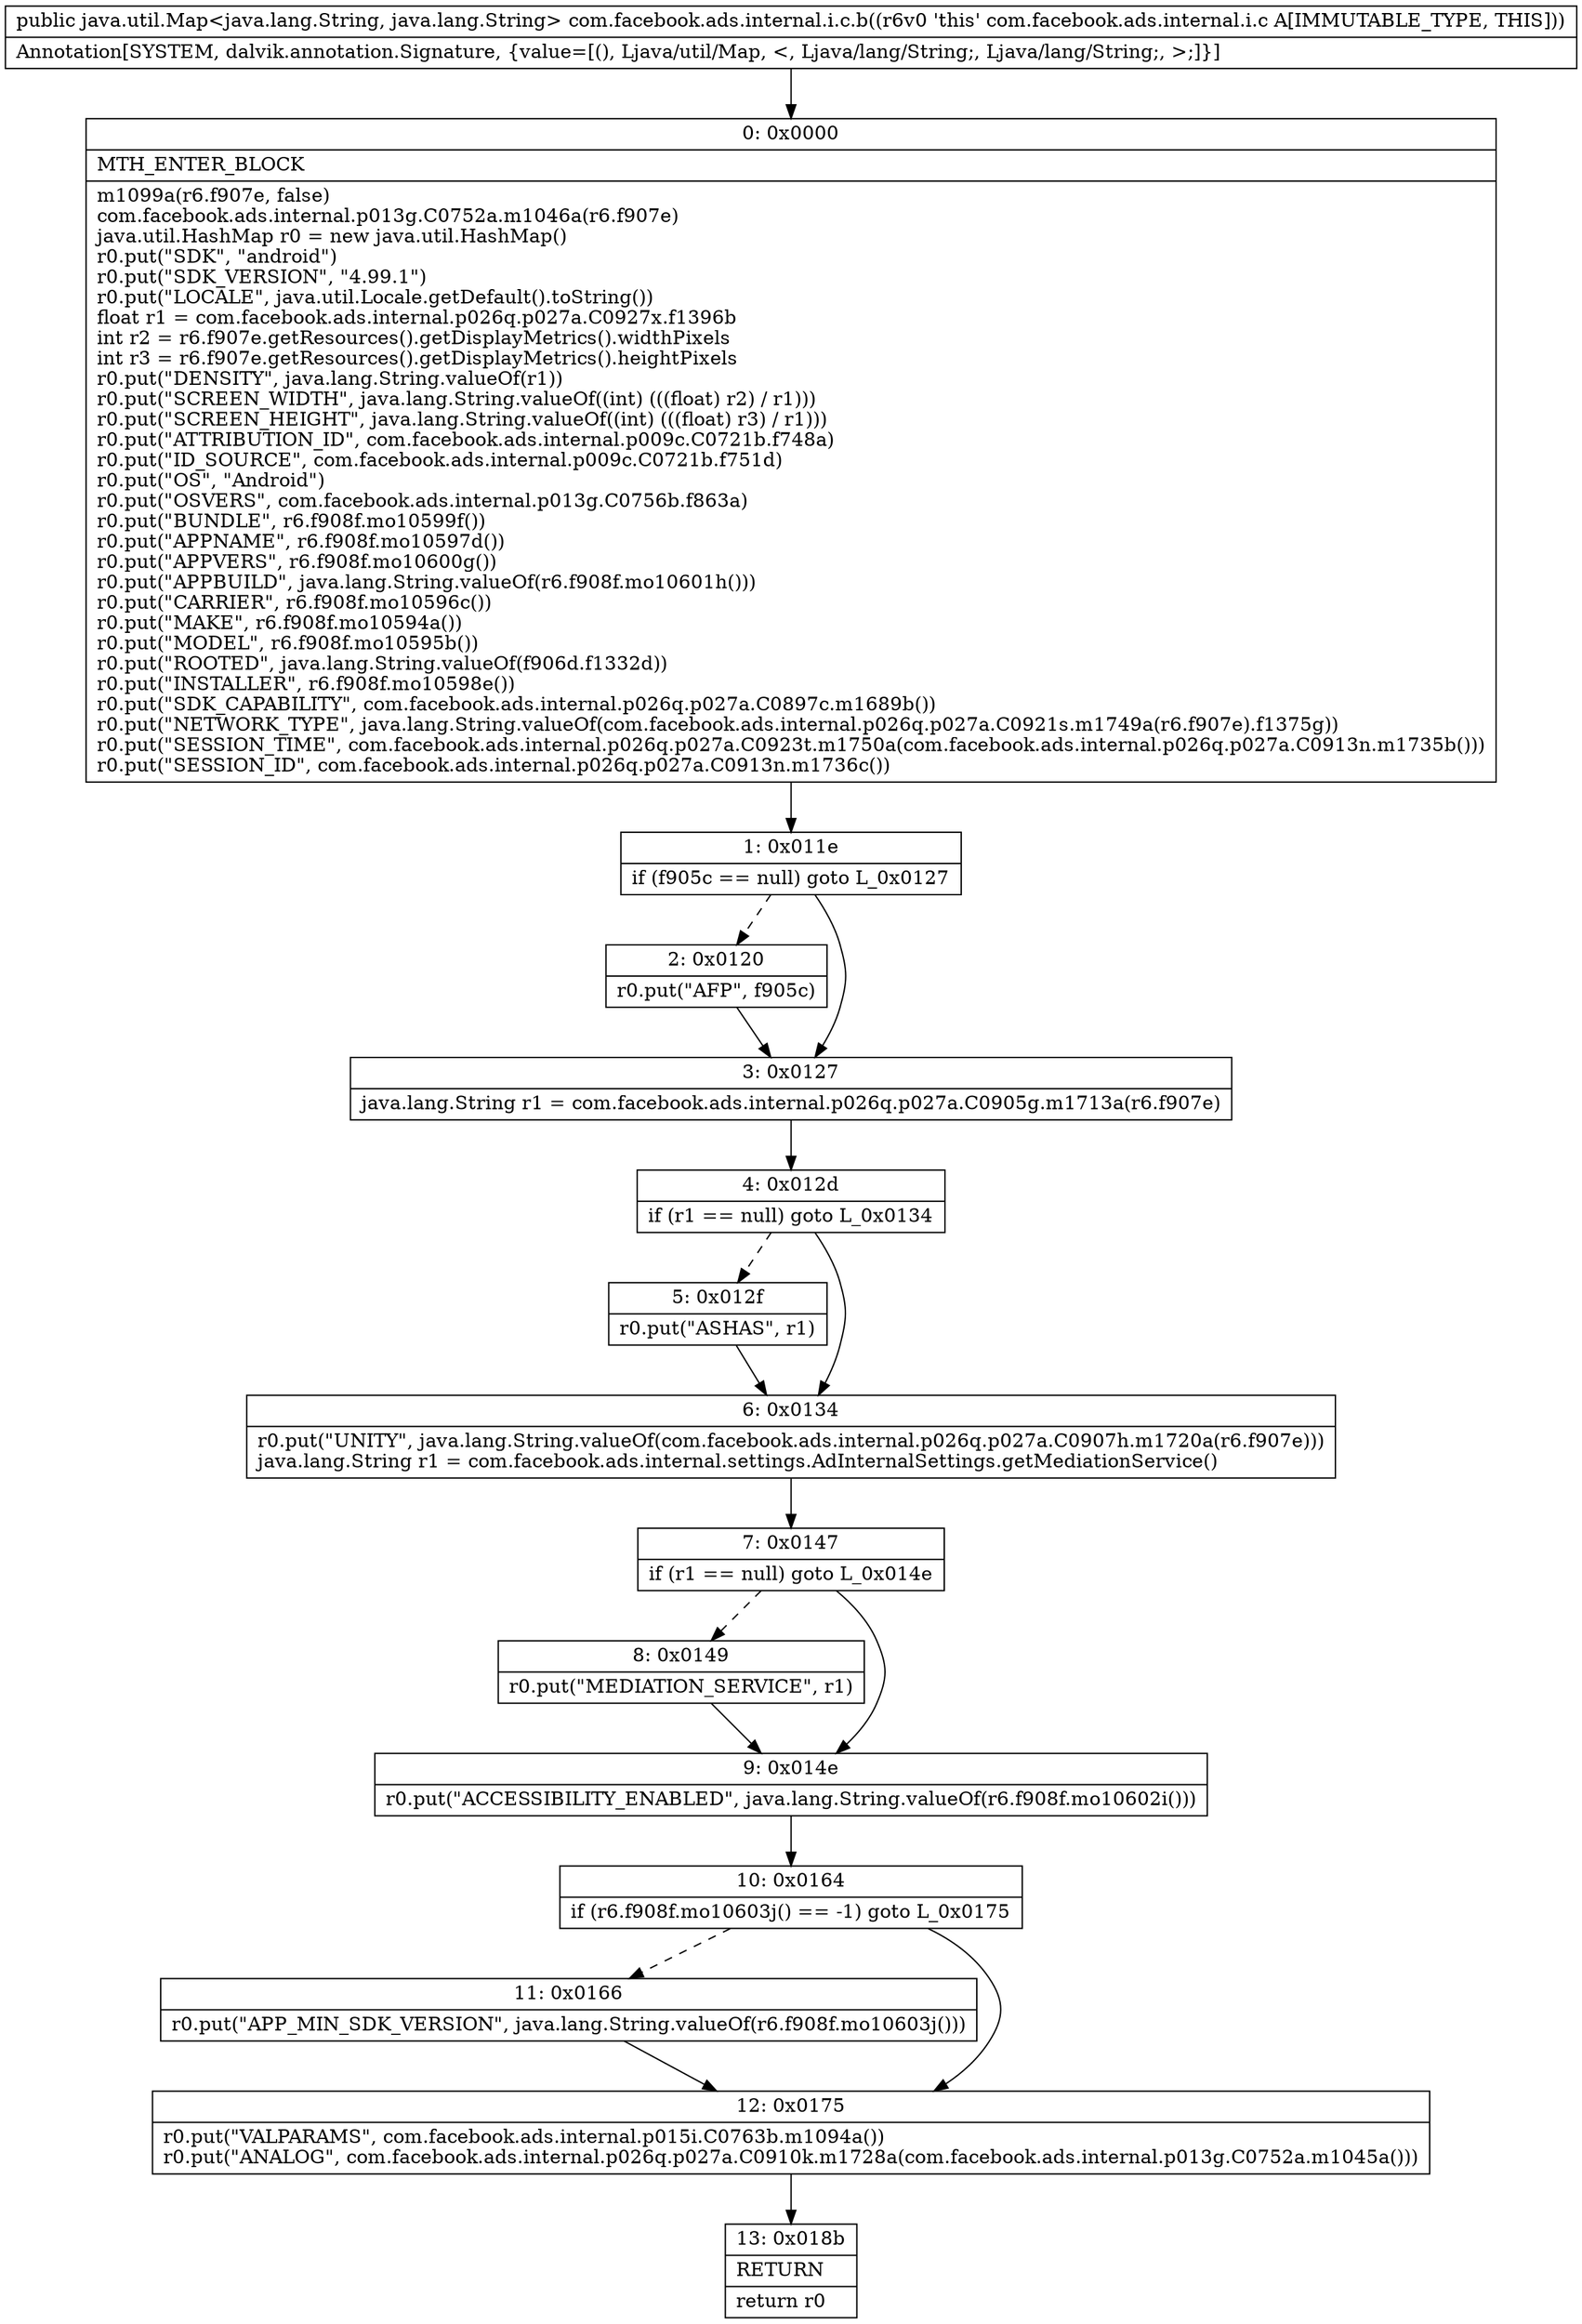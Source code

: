 digraph "CFG forcom.facebook.ads.internal.i.c.b()Ljava\/util\/Map;" {
Node_0 [shape=record,label="{0\:\ 0x0000|MTH_ENTER_BLOCK\l|m1099a(r6.f907e, false)\lcom.facebook.ads.internal.p013g.C0752a.m1046a(r6.f907e)\ljava.util.HashMap r0 = new java.util.HashMap()\lr0.put(\"SDK\", \"android\")\lr0.put(\"SDK_VERSION\", \"4.99.1\")\lr0.put(\"LOCALE\", java.util.Locale.getDefault().toString())\lfloat r1 = com.facebook.ads.internal.p026q.p027a.C0927x.f1396b\lint r2 = r6.f907e.getResources().getDisplayMetrics().widthPixels\lint r3 = r6.f907e.getResources().getDisplayMetrics().heightPixels\lr0.put(\"DENSITY\", java.lang.String.valueOf(r1))\lr0.put(\"SCREEN_WIDTH\", java.lang.String.valueOf((int) (((float) r2) \/ r1)))\lr0.put(\"SCREEN_HEIGHT\", java.lang.String.valueOf((int) (((float) r3) \/ r1)))\lr0.put(\"ATTRIBUTION_ID\", com.facebook.ads.internal.p009c.C0721b.f748a)\lr0.put(\"ID_SOURCE\", com.facebook.ads.internal.p009c.C0721b.f751d)\lr0.put(\"OS\", \"Android\")\lr0.put(\"OSVERS\", com.facebook.ads.internal.p013g.C0756b.f863a)\lr0.put(\"BUNDLE\", r6.f908f.mo10599f())\lr0.put(\"APPNAME\", r6.f908f.mo10597d())\lr0.put(\"APPVERS\", r6.f908f.mo10600g())\lr0.put(\"APPBUILD\", java.lang.String.valueOf(r6.f908f.mo10601h()))\lr0.put(\"CARRIER\", r6.f908f.mo10596c())\lr0.put(\"MAKE\", r6.f908f.mo10594a())\lr0.put(\"MODEL\", r6.f908f.mo10595b())\lr0.put(\"ROOTED\", java.lang.String.valueOf(f906d.f1332d))\lr0.put(\"INSTALLER\", r6.f908f.mo10598e())\lr0.put(\"SDK_CAPABILITY\", com.facebook.ads.internal.p026q.p027a.C0897c.m1689b())\lr0.put(\"NETWORK_TYPE\", java.lang.String.valueOf(com.facebook.ads.internal.p026q.p027a.C0921s.m1749a(r6.f907e).f1375g))\lr0.put(\"SESSION_TIME\", com.facebook.ads.internal.p026q.p027a.C0923t.m1750a(com.facebook.ads.internal.p026q.p027a.C0913n.m1735b()))\lr0.put(\"SESSION_ID\", com.facebook.ads.internal.p026q.p027a.C0913n.m1736c())\l}"];
Node_1 [shape=record,label="{1\:\ 0x011e|if (f905c == null) goto L_0x0127\l}"];
Node_2 [shape=record,label="{2\:\ 0x0120|r0.put(\"AFP\", f905c)\l}"];
Node_3 [shape=record,label="{3\:\ 0x0127|java.lang.String r1 = com.facebook.ads.internal.p026q.p027a.C0905g.m1713a(r6.f907e)\l}"];
Node_4 [shape=record,label="{4\:\ 0x012d|if (r1 == null) goto L_0x0134\l}"];
Node_5 [shape=record,label="{5\:\ 0x012f|r0.put(\"ASHAS\", r1)\l}"];
Node_6 [shape=record,label="{6\:\ 0x0134|r0.put(\"UNITY\", java.lang.String.valueOf(com.facebook.ads.internal.p026q.p027a.C0907h.m1720a(r6.f907e)))\ljava.lang.String r1 = com.facebook.ads.internal.settings.AdInternalSettings.getMediationService()\l}"];
Node_7 [shape=record,label="{7\:\ 0x0147|if (r1 == null) goto L_0x014e\l}"];
Node_8 [shape=record,label="{8\:\ 0x0149|r0.put(\"MEDIATION_SERVICE\", r1)\l}"];
Node_9 [shape=record,label="{9\:\ 0x014e|r0.put(\"ACCESSIBILITY_ENABLED\", java.lang.String.valueOf(r6.f908f.mo10602i()))\l}"];
Node_10 [shape=record,label="{10\:\ 0x0164|if (r6.f908f.mo10603j() == \-1) goto L_0x0175\l}"];
Node_11 [shape=record,label="{11\:\ 0x0166|r0.put(\"APP_MIN_SDK_VERSION\", java.lang.String.valueOf(r6.f908f.mo10603j()))\l}"];
Node_12 [shape=record,label="{12\:\ 0x0175|r0.put(\"VALPARAMS\", com.facebook.ads.internal.p015i.C0763b.m1094a())\lr0.put(\"ANALOG\", com.facebook.ads.internal.p026q.p027a.C0910k.m1728a(com.facebook.ads.internal.p013g.C0752a.m1045a()))\l}"];
Node_13 [shape=record,label="{13\:\ 0x018b|RETURN\l|return r0\l}"];
MethodNode[shape=record,label="{public java.util.Map\<java.lang.String, java.lang.String\> com.facebook.ads.internal.i.c.b((r6v0 'this' com.facebook.ads.internal.i.c A[IMMUTABLE_TYPE, THIS]))  | Annotation[SYSTEM, dalvik.annotation.Signature, \{value=[(), Ljava\/util\/Map, \<, Ljava\/lang\/String;, Ljava\/lang\/String;, \>;]\}]\l}"];
MethodNode -> Node_0;
Node_0 -> Node_1;
Node_1 -> Node_2[style=dashed];
Node_1 -> Node_3;
Node_2 -> Node_3;
Node_3 -> Node_4;
Node_4 -> Node_5[style=dashed];
Node_4 -> Node_6;
Node_5 -> Node_6;
Node_6 -> Node_7;
Node_7 -> Node_8[style=dashed];
Node_7 -> Node_9;
Node_8 -> Node_9;
Node_9 -> Node_10;
Node_10 -> Node_11[style=dashed];
Node_10 -> Node_12;
Node_11 -> Node_12;
Node_12 -> Node_13;
}


